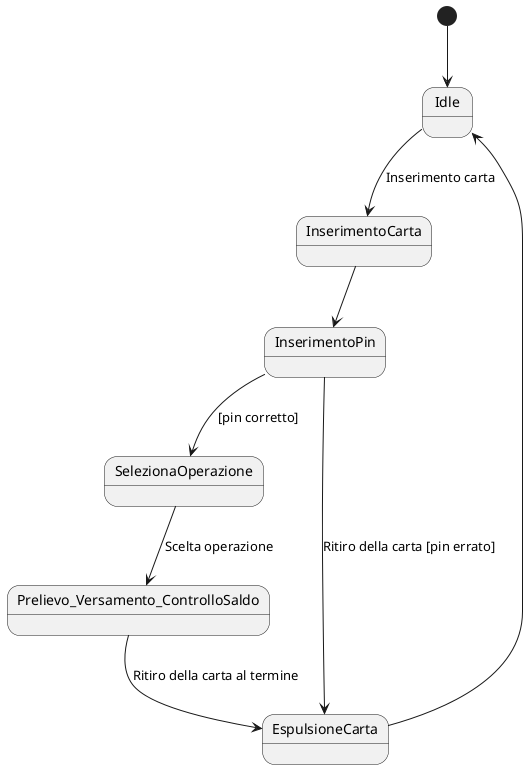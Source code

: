 @startuml
    [*] --> Idle

    Idle --> InserimentoCarta : Inserimento carta

    InserimentoCarta --> InserimentoPin

    InserimentoPin --> SelezionaOperazione : [pin corretto]
    InserimentoPin --> EspulsioneCarta : Ritiro della carta [pin errato]

    SelezionaOperazione --> Prelievo_Versamento_ControlloSaldo : Scelta operazione

    Prelievo_Versamento_ControlloSaldo --> EspulsioneCarta : Ritiro della carta al termine

    EspulsioneCarta --> Idle
@enduml